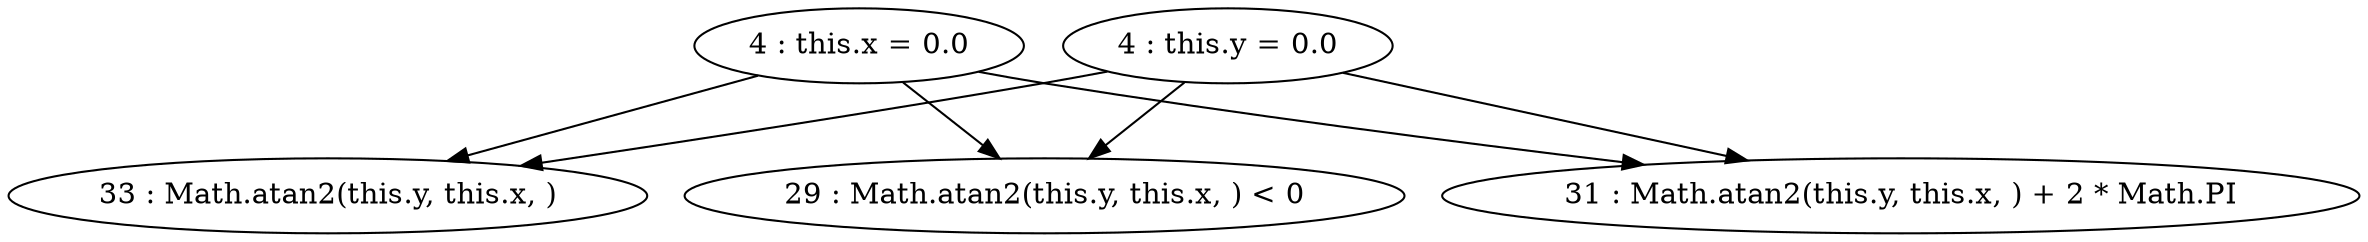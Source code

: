 digraph G {
"4 : this.x = 0.0"
"4 : this.x = 0.0" -> "33 : Math.atan2(this.y, this.x, )"
"4 : this.x = 0.0" -> "29 : Math.atan2(this.y, this.x, ) < 0"
"4 : this.x = 0.0" -> "31 : Math.atan2(this.y, this.x, ) + 2 * Math.PI"
"4 : this.y = 0.0"
"4 : this.y = 0.0" -> "33 : Math.atan2(this.y, this.x, )"
"4 : this.y = 0.0" -> "29 : Math.atan2(this.y, this.x, ) < 0"
"4 : this.y = 0.0" -> "31 : Math.atan2(this.y, this.x, ) + 2 * Math.PI"
"29 : Math.atan2(this.y, this.x, ) < 0"
"31 : Math.atan2(this.y, this.x, ) + 2 * Math.PI"
"33 : Math.atan2(this.y, this.x, )"
}